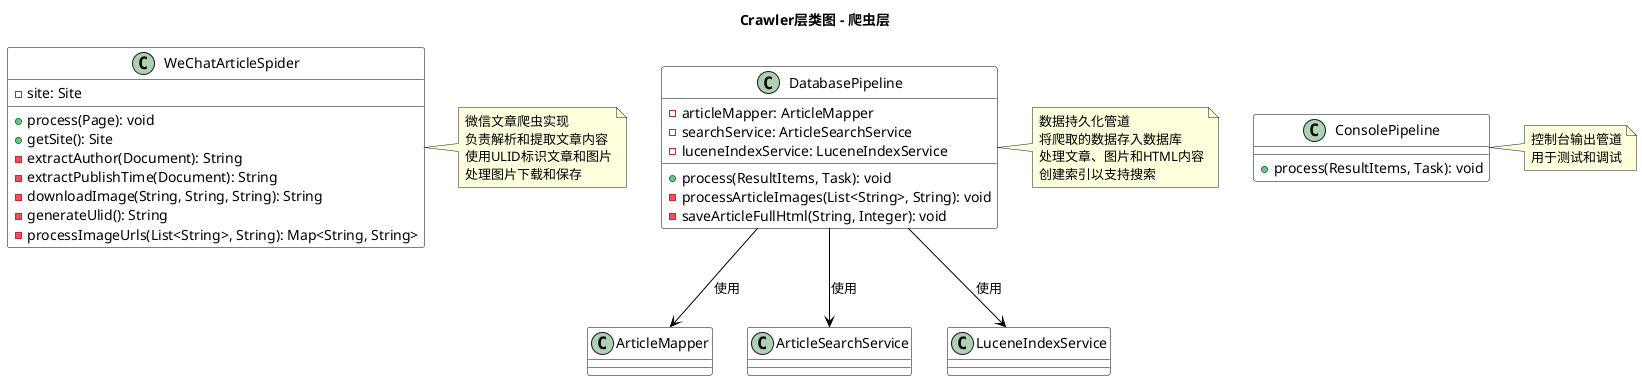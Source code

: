 @startuml

skinparam class {
    BackgroundColor White
    ArrowColor Black
    BorderColor Black
}

title Crawler层类图 - 爬虫层

class WeChatArticleSpider {
    -site: Site
    +process(Page): void
    +getSite(): Site
    -extractAuthor(Document): String
    -extractPublishTime(Document): String
    -downloadImage(String, String, String): String
    -generateUlid(): String
    -processImageUrls(List<String>, String): Map<String, String>
}

class DatabasePipeline {
    -articleMapper: ArticleMapper
    -searchService: ArticleSearchService
    -luceneIndexService: LuceneIndexService
    +process(ResultItems, Task): void
    -processArticleImages(List<String>, String): void
    -saveArticleFullHtml(String, Integer): void
}

class ConsolePipeline {
    +process(ResultItems, Task): void
}

DatabasePipeline --> ArticleMapper: 使用
DatabasePipeline --> ArticleSearchService: 使用
DatabasePipeline --> LuceneIndexService: 使用

note right of WeChatArticleSpider
  微信文章爬虫实现
  负责解析和提取文章内容
  使用ULID标识文章和图片
  处理图片下载和保存
end note

note right of DatabasePipeline
  数据持久化管道
  将爬取的数据存入数据库
  处理文章、图片和HTML内容
  创建索引以支持搜索
end note

note right of ConsolePipeline
  控制台输出管道
  用于测试和调试
end note

@enduml